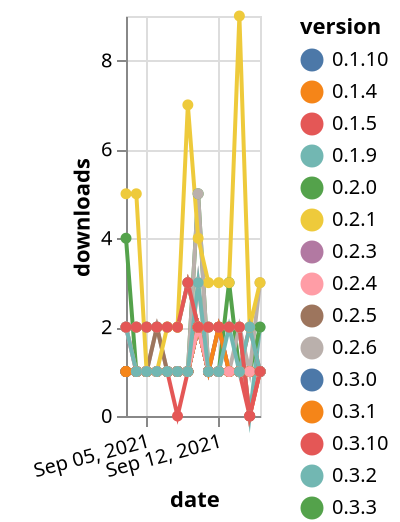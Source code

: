 {"$schema": "https://vega.github.io/schema/vega-lite/v5.json", "description": "A simple bar chart with embedded data.", "data": {"values": [{"date": "2021-09-03", "total": 185, "delta": 1, "version": "0.3.4"}, {"date": "2021-09-04", "total": 186, "delta": 1, "version": "0.3.4"}, {"date": "2021-09-05", "total": 187, "delta": 1, "version": "0.3.4"}, {"date": "2021-09-06", "total": 188, "delta": 1, "version": "0.3.4"}, {"date": "2021-09-07", "total": 189, "delta": 1, "version": "0.3.4"}, {"date": "2021-09-08", "total": 190, "delta": 1, "version": "0.3.4"}, {"date": "2021-09-09", "total": 191, "delta": 1, "version": "0.3.4"}, {"date": "2021-09-10", "total": 193, "delta": 2, "version": "0.3.4"}, {"date": "2021-09-11", "total": 194, "delta": 1, "version": "0.3.4"}, {"date": "2021-09-12", "total": 195, "delta": 1, "version": "0.3.4"}, {"date": "2021-09-13", "total": 196, "delta": 1, "version": "0.3.4"}, {"date": "2021-09-14", "total": 197, "delta": 1, "version": "0.3.4"}, {"date": "2021-09-15", "total": 198, "delta": 1, "version": "0.3.4"}, {"date": "2021-09-16", "total": 199, "delta": 1, "version": "0.3.4"}, {"date": "2021-09-03", "total": 201, "delta": 1, "version": "0.2.0"}, {"date": "2021-09-04", "total": 202, "delta": 1, "version": "0.2.0"}, {"date": "2021-09-05", "total": 203, "delta": 1, "version": "0.2.0"}, {"date": "2021-09-06", "total": 204, "delta": 1, "version": "0.2.0"}, {"date": "2021-09-07", "total": 205, "delta": 1, "version": "0.2.0"}, {"date": "2021-09-08", "total": 206, "delta": 1, "version": "0.2.0"}, {"date": "2021-09-09", "total": 207, "delta": 1, "version": "0.2.0"}, {"date": "2021-09-10", "total": 209, "delta": 2, "version": "0.2.0"}, {"date": "2021-09-11", "total": 210, "delta": 1, "version": "0.2.0"}, {"date": "2021-09-12", "total": 211, "delta": 1, "version": "0.2.0"}, {"date": "2021-09-13", "total": 212, "delta": 1, "version": "0.2.0"}, {"date": "2021-09-14", "total": 213, "delta": 1, "version": "0.2.0"}, {"date": "2021-09-15", "total": 214, "delta": 1, "version": "0.2.0"}, {"date": "2021-09-16", "total": 215, "delta": 1, "version": "0.2.0"}, {"date": "2021-09-03", "total": 142, "delta": 1, "version": "0.4.0"}, {"date": "2021-09-04", "total": 143, "delta": 1, "version": "0.4.0"}, {"date": "2021-09-05", "total": 144, "delta": 1, "version": "0.4.0"}, {"date": "2021-09-06", "total": 145, "delta": 1, "version": "0.4.0"}, {"date": "2021-09-07", "total": 146, "delta": 1, "version": "0.4.0"}, {"date": "2021-09-08", "total": 147, "delta": 1, "version": "0.4.0"}, {"date": "2021-09-09", "total": 148, "delta": 1, "version": "0.4.0"}, {"date": "2021-09-10", "total": 150, "delta": 2, "version": "0.4.0"}, {"date": "2021-09-11", "total": 151, "delta": 1, "version": "0.4.0"}, {"date": "2021-09-12", "total": 153, "delta": 2, "version": "0.4.0"}, {"date": "2021-09-13", "total": 154, "delta": 1, "version": "0.4.0"}, {"date": "2021-09-14", "total": 155, "delta": 1, "version": "0.4.0"}, {"date": "2021-09-15", "total": 156, "delta": 1, "version": "0.4.0"}, {"date": "2021-09-16", "total": 157, "delta": 1, "version": "0.4.0"}, {"date": "2021-09-03", "total": 238, "delta": 2, "version": "0.2.3"}, {"date": "2021-09-04", "total": 239, "delta": 1, "version": "0.2.3"}, {"date": "2021-09-05", "total": 240, "delta": 1, "version": "0.2.3"}, {"date": "2021-09-06", "total": 241, "delta": 1, "version": "0.2.3"}, {"date": "2021-09-07", "total": 242, "delta": 1, "version": "0.2.3"}, {"date": "2021-09-08", "total": 243, "delta": 1, "version": "0.2.3"}, {"date": "2021-09-09", "total": 244, "delta": 1, "version": "0.2.3"}, {"date": "2021-09-10", "total": 246, "delta": 2, "version": "0.2.3"}, {"date": "2021-09-11", "total": 247, "delta": 1, "version": "0.2.3"}, {"date": "2021-09-12", "total": 248, "delta": 1, "version": "0.2.3"}, {"date": "2021-09-13", "total": 249, "delta": 1, "version": "0.2.3"}, {"date": "2021-09-14", "total": 250, "delta": 1, "version": "0.2.3"}, {"date": "2021-09-15", "total": 251, "delta": 1, "version": "0.2.3"}, {"date": "2021-09-16", "total": 252, "delta": 1, "version": "0.2.3"}, {"date": "2021-09-03", "total": 365, "delta": 1, "version": "0.2.4"}, {"date": "2021-09-04", "total": 366, "delta": 1, "version": "0.2.4"}, {"date": "2021-09-05", "total": 367, "delta": 1, "version": "0.2.4"}, {"date": "2021-09-06", "total": 368, "delta": 1, "version": "0.2.4"}, {"date": "2021-09-07", "total": 369, "delta": 1, "version": "0.2.4"}, {"date": "2021-09-08", "total": 370, "delta": 1, "version": "0.2.4"}, {"date": "2021-09-09", "total": 371, "delta": 1, "version": "0.2.4"}, {"date": "2021-09-10", "total": 374, "delta": 3, "version": "0.2.4"}, {"date": "2021-09-11", "total": 375, "delta": 1, "version": "0.2.4"}, {"date": "2021-09-12", "total": 376, "delta": 1, "version": "0.2.4"}, {"date": "2021-09-13", "total": 377, "delta": 1, "version": "0.2.4"}, {"date": "2021-09-14", "total": 378, "delta": 1, "version": "0.2.4"}, {"date": "2021-09-15", "total": 379, "delta": 1, "version": "0.2.4"}, {"date": "2021-09-16", "total": 380, "delta": 1, "version": "0.2.4"}, {"date": "2021-09-03", "total": 203, "delta": 1, "version": "0.2.1"}, {"date": "2021-09-04", "total": 204, "delta": 1, "version": "0.2.1"}, {"date": "2021-09-05", "total": 205, "delta": 1, "version": "0.2.1"}, {"date": "2021-09-06", "total": 206, "delta": 1, "version": "0.2.1"}, {"date": "2021-09-07", "total": 207, "delta": 1, "version": "0.2.1"}, {"date": "2021-09-08", "total": 208, "delta": 1, "version": "0.2.1"}, {"date": "2021-09-09", "total": 209, "delta": 1, "version": "0.2.1"}, {"date": "2021-09-10", "total": 211, "delta": 2, "version": "0.2.1"}, {"date": "2021-09-11", "total": 212, "delta": 1, "version": "0.2.1"}, {"date": "2021-09-12", "total": 213, "delta": 1, "version": "0.2.1"}, {"date": "2021-09-13", "total": 214, "delta": 1, "version": "0.2.1"}, {"date": "2021-09-14", "total": 215, "delta": 1, "version": "0.2.1"}, {"date": "2021-09-15", "total": 216, "delta": 1, "version": "0.2.1"}, {"date": "2021-09-16", "total": 217, "delta": 1, "version": "0.2.1"}, {"date": "2021-09-03", "total": 330, "delta": 4, "version": "0.4.5"}, {"date": "2021-09-04", "total": 331, "delta": 1, "version": "0.4.5"}, {"date": "2021-09-05", "total": 332, "delta": 1, "version": "0.4.5"}, {"date": "2021-09-06", "total": 333, "delta": 1, "version": "0.4.5"}, {"date": "2021-09-07", "total": 334, "delta": 1, "version": "0.4.5"}, {"date": "2021-09-08", "total": 335, "delta": 1, "version": "0.4.5"}, {"date": "2021-09-09", "total": 336, "delta": 1, "version": "0.4.5"}, {"date": "2021-09-10", "total": 341, "delta": 5, "version": "0.4.5"}, {"date": "2021-09-11", "total": 342, "delta": 1, "version": "0.4.5"}, {"date": "2021-09-12", "total": 343, "delta": 1, "version": "0.4.5"}, {"date": "2021-09-13", "total": 346, "delta": 3, "version": "0.4.5"}, {"date": "2021-09-14", "total": 347, "delta": 1, "version": "0.4.5"}, {"date": "2021-09-15", "total": 348, "delta": 1, "version": "0.4.5"}, {"date": "2021-09-16", "total": 349, "delta": 1, "version": "0.4.5"}, {"date": "2021-09-03", "total": 2031, "delta": 2, "version": "0.1.4"}, {"date": "2021-09-04", "total": 2033, "delta": 2, "version": "0.1.4"}, {"date": "2021-09-05", "total": 2035, "delta": 2, "version": "0.1.4"}, {"date": "2021-09-06", "total": 2037, "delta": 2, "version": "0.1.4"}, {"date": "2021-09-07", "total": 2039, "delta": 2, "version": "0.1.4"}, {"date": "2021-09-08", "total": 2041, "delta": 2, "version": "0.1.4"}, {"date": "2021-09-09", "total": 2044, "delta": 3, "version": "0.1.4"}, {"date": "2021-09-10", "total": 2046, "delta": 2, "version": "0.1.4"}, {"date": "2021-09-11", "total": 2048, "delta": 2, "version": "0.1.4"}, {"date": "2021-09-12", "total": 2050, "delta": 2, "version": "0.1.4"}, {"date": "2021-09-13", "total": 2052, "delta": 2, "version": "0.1.4"}, {"date": "2021-09-14", "total": 2054, "delta": 2, "version": "0.1.4"}, {"date": "2021-09-15", "total": 2054, "delta": 0, "version": "0.1.4"}, {"date": "2021-09-16", "total": 2055, "delta": 1, "version": "0.1.4"}, {"date": "2021-09-03", "total": 1790, "delta": 2, "version": "0.1.9"}, {"date": "2021-09-04", "total": 1792, "delta": 2, "version": "0.1.9"}, {"date": "2021-09-05", "total": 1794, "delta": 2, "version": "0.1.9"}, {"date": "2021-09-06", "total": 1796, "delta": 2, "version": "0.1.9"}, {"date": "2021-09-07", "total": 1798, "delta": 2, "version": "0.1.9"}, {"date": "2021-09-08", "total": 1800, "delta": 2, "version": "0.1.9"}, {"date": "2021-09-09", "total": 1803, "delta": 3, "version": "0.1.9"}, {"date": "2021-09-10", "total": 1805, "delta": 2, "version": "0.1.9"}, {"date": "2021-09-11", "total": 1807, "delta": 2, "version": "0.1.9"}, {"date": "2021-09-12", "total": 1809, "delta": 2, "version": "0.1.9"}, {"date": "2021-09-13", "total": 1811, "delta": 2, "version": "0.1.9"}, {"date": "2021-09-14", "total": 1813, "delta": 2, "version": "0.1.9"}, {"date": "2021-09-15", "total": 1813, "delta": 0, "version": "0.1.9"}, {"date": "2021-09-16", "total": 1815, "delta": 2, "version": "0.1.9"}, {"date": "2021-09-03", "total": 191, "delta": 1, "version": "0.3.5"}, {"date": "2021-09-04", "total": 192, "delta": 1, "version": "0.3.5"}, {"date": "2021-09-05", "total": 193, "delta": 1, "version": "0.3.5"}, {"date": "2021-09-06", "total": 194, "delta": 1, "version": "0.3.5"}, {"date": "2021-09-07", "total": 195, "delta": 1, "version": "0.3.5"}, {"date": "2021-09-08", "total": 196, "delta": 1, "version": "0.3.5"}, {"date": "2021-09-09", "total": 197, "delta": 1, "version": "0.3.5"}, {"date": "2021-09-10", "total": 199, "delta": 2, "version": "0.3.5"}, {"date": "2021-09-11", "total": 200, "delta": 1, "version": "0.3.5"}, {"date": "2021-09-12", "total": 201, "delta": 1, "version": "0.3.5"}, {"date": "2021-09-13", "total": 202, "delta": 1, "version": "0.3.5"}, {"date": "2021-09-14", "total": 203, "delta": 1, "version": "0.3.5"}, {"date": "2021-09-15", "total": 204, "delta": 1, "version": "0.3.5"}, {"date": "2021-09-16", "total": 205, "delta": 1, "version": "0.3.5"}, {"date": "2021-09-03", "total": 247, "delta": 1, "version": "0.4.2"}, {"date": "2021-09-04", "total": 248, "delta": 1, "version": "0.4.2"}, {"date": "2021-09-05", "total": 249, "delta": 1, "version": "0.4.2"}, {"date": "2021-09-06", "total": 250, "delta": 1, "version": "0.4.2"}, {"date": "2021-09-07", "total": 251, "delta": 1, "version": "0.4.2"}, {"date": "2021-09-08", "total": 252, "delta": 1, "version": "0.4.2"}, {"date": "2021-09-09", "total": 253, "delta": 1, "version": "0.4.2"}, {"date": "2021-09-10", "total": 255, "delta": 2, "version": "0.4.2"}, {"date": "2021-09-11", "total": 256, "delta": 1, "version": "0.4.2"}, {"date": "2021-09-12", "total": 257, "delta": 1, "version": "0.4.2"}, {"date": "2021-09-13", "total": 258, "delta": 1, "version": "0.4.2"}, {"date": "2021-09-14", "total": 259, "delta": 1, "version": "0.4.2"}, {"date": "2021-09-15", "total": 261, "delta": 2, "version": "0.4.2"}, {"date": "2021-09-16", "total": 262, "delta": 1, "version": "0.4.2"}, {"date": "2021-09-03", "total": 169, "delta": 1, "version": "0.3.3"}, {"date": "2021-09-04", "total": 170, "delta": 1, "version": "0.3.3"}, {"date": "2021-09-05", "total": 171, "delta": 1, "version": "0.3.3"}, {"date": "2021-09-06", "total": 172, "delta": 1, "version": "0.3.3"}, {"date": "2021-09-07", "total": 173, "delta": 1, "version": "0.3.3"}, {"date": "2021-09-08", "total": 174, "delta": 1, "version": "0.3.3"}, {"date": "2021-09-09", "total": 175, "delta": 1, "version": "0.3.3"}, {"date": "2021-09-10", "total": 177, "delta": 2, "version": "0.3.3"}, {"date": "2021-09-11", "total": 178, "delta": 1, "version": "0.3.3"}, {"date": "2021-09-12", "total": 179, "delta": 1, "version": "0.3.3"}, {"date": "2021-09-13", "total": 180, "delta": 1, "version": "0.3.3"}, {"date": "2021-09-14", "total": 181, "delta": 1, "version": "0.3.3"}, {"date": "2021-09-15", "total": 182, "delta": 1, "version": "0.3.3"}, {"date": "2021-09-16", "total": 184, "delta": 2, "version": "0.3.3"}, {"date": "2021-09-03", "total": 209, "delta": 1, "version": "0.2.6"}, {"date": "2021-09-04", "total": 210, "delta": 1, "version": "0.2.6"}, {"date": "2021-09-05", "total": 211, "delta": 1, "version": "0.2.6"}, {"date": "2021-09-06", "total": 212, "delta": 1, "version": "0.2.6"}, {"date": "2021-09-07", "total": 213, "delta": 1, "version": "0.2.6"}, {"date": "2021-09-08", "total": 214, "delta": 1, "version": "0.2.6"}, {"date": "2021-09-09", "total": 215, "delta": 1, "version": "0.2.6"}, {"date": "2021-09-10", "total": 217, "delta": 2, "version": "0.2.6"}, {"date": "2021-09-11", "total": 218, "delta": 1, "version": "0.2.6"}, {"date": "2021-09-12", "total": 219, "delta": 1, "version": "0.2.6"}, {"date": "2021-09-13", "total": 220, "delta": 1, "version": "0.2.6"}, {"date": "2021-09-14", "total": 221, "delta": 1, "version": "0.2.6"}, {"date": "2021-09-15", "total": 222, "delta": 1, "version": "0.2.6"}, {"date": "2021-09-16", "total": 223, "delta": 1, "version": "0.2.6"}, {"date": "2021-09-03", "total": 216, "delta": 1, "version": "0.3.2"}, {"date": "2021-09-04", "total": 217, "delta": 1, "version": "0.3.2"}, {"date": "2021-09-05", "total": 218, "delta": 1, "version": "0.3.2"}, {"date": "2021-09-06", "total": 219, "delta": 1, "version": "0.3.2"}, {"date": "2021-09-07", "total": 220, "delta": 1, "version": "0.3.2"}, {"date": "2021-09-08", "total": 221, "delta": 1, "version": "0.3.2"}, {"date": "2021-09-09", "total": 222, "delta": 1, "version": "0.3.2"}, {"date": "2021-09-10", "total": 224, "delta": 2, "version": "0.3.2"}, {"date": "2021-09-11", "total": 225, "delta": 1, "version": "0.3.2"}, {"date": "2021-09-12", "total": 226, "delta": 1, "version": "0.3.2"}, {"date": "2021-09-13", "total": 227, "delta": 1, "version": "0.3.2"}, {"date": "2021-09-14", "total": 228, "delta": 1, "version": "0.3.2"}, {"date": "2021-09-15", "total": 229, "delta": 1, "version": "0.3.2"}, {"date": "2021-09-16", "total": 230, "delta": 1, "version": "0.3.2"}, {"date": "2021-09-03", "total": 194, "delta": 1, "version": "0.3.0"}, {"date": "2021-09-04", "total": 195, "delta": 1, "version": "0.3.0"}, {"date": "2021-09-05", "total": 196, "delta": 1, "version": "0.3.0"}, {"date": "2021-09-06", "total": 197, "delta": 1, "version": "0.3.0"}, {"date": "2021-09-07", "total": 198, "delta": 1, "version": "0.3.0"}, {"date": "2021-09-08", "total": 199, "delta": 1, "version": "0.3.0"}, {"date": "2021-09-09", "total": 200, "delta": 1, "version": "0.3.0"}, {"date": "2021-09-10", "total": 202, "delta": 2, "version": "0.3.0"}, {"date": "2021-09-11", "total": 203, "delta": 1, "version": "0.3.0"}, {"date": "2021-09-12", "total": 204, "delta": 1, "version": "0.3.0"}, {"date": "2021-09-13", "total": 205, "delta": 1, "version": "0.3.0"}, {"date": "2021-09-14", "total": 206, "delta": 1, "version": "0.3.0"}, {"date": "2021-09-15", "total": 207, "delta": 1, "version": "0.3.0"}, {"date": "2021-09-16", "total": 208, "delta": 1, "version": "0.3.0"}, {"date": "2021-09-03", "total": 165, "delta": 1, "version": "0.3.10"}, {"date": "2021-09-04", "total": 166, "delta": 1, "version": "0.3.10"}, {"date": "2021-09-05", "total": 167, "delta": 1, "version": "0.3.10"}, {"date": "2021-09-06", "total": 168, "delta": 1, "version": "0.3.10"}, {"date": "2021-09-07", "total": 169, "delta": 1, "version": "0.3.10"}, {"date": "2021-09-08", "total": 169, "delta": 0, "version": "0.3.10"}, {"date": "2021-09-09", "total": 170, "delta": 1, "version": "0.3.10"}, {"date": "2021-09-10", "total": 172, "delta": 2, "version": "0.3.10"}, {"date": "2021-09-11", "total": 173, "delta": 1, "version": "0.3.10"}, {"date": "2021-09-12", "total": 175, "delta": 2, "version": "0.3.10"}, {"date": "2021-09-13", "total": 176, "delta": 1, "version": "0.3.10"}, {"date": "2021-09-14", "total": 177, "delta": 1, "version": "0.3.10"}, {"date": "2021-09-15", "total": 177, "delta": 0, "version": "0.3.10"}, {"date": "2021-09-16", "total": 178, "delta": 1, "version": "0.3.10"}, {"date": "2021-09-03", "total": 300, "delta": 1, "version": "0.3.9"}, {"date": "2021-09-04", "total": 301, "delta": 1, "version": "0.3.9"}, {"date": "2021-09-05", "total": 302, "delta": 1, "version": "0.3.9"}, {"date": "2021-09-06", "total": 304, "delta": 2, "version": "0.3.9"}, {"date": "2021-09-07", "total": 305, "delta": 1, "version": "0.3.9"}, {"date": "2021-09-08", "total": 306, "delta": 1, "version": "0.3.9"}, {"date": "2021-09-09", "total": 307, "delta": 1, "version": "0.3.9"}, {"date": "2021-09-10", "total": 312, "delta": 5, "version": "0.3.9"}, {"date": "2021-09-11", "total": 313, "delta": 1, "version": "0.3.9"}, {"date": "2021-09-12", "total": 314, "delta": 1, "version": "0.3.9"}, {"date": "2021-09-13", "total": 315, "delta": 1, "version": "0.3.9"}, {"date": "2021-09-14", "total": 317, "delta": 2, "version": "0.3.9"}, {"date": "2021-09-15", "total": 318, "delta": 1, "version": "0.3.9"}, {"date": "2021-09-16", "total": 321, "delta": 3, "version": "0.3.9"}, {"date": "2021-09-03", "total": 174, "delta": 1, "version": "0.3.8"}, {"date": "2021-09-04", "total": 175, "delta": 1, "version": "0.3.8"}, {"date": "2021-09-05", "total": 176, "delta": 1, "version": "0.3.8"}, {"date": "2021-09-06", "total": 178, "delta": 2, "version": "0.3.8"}, {"date": "2021-09-07", "total": 179, "delta": 1, "version": "0.3.8"}, {"date": "2021-09-08", "total": 180, "delta": 1, "version": "0.3.8"}, {"date": "2021-09-09", "total": 181, "delta": 1, "version": "0.3.8"}, {"date": "2021-09-10", "total": 183, "delta": 2, "version": "0.3.8"}, {"date": "2021-09-11", "total": 184, "delta": 1, "version": "0.3.8"}, {"date": "2021-09-12", "total": 185, "delta": 1, "version": "0.3.8"}, {"date": "2021-09-13", "total": 186, "delta": 1, "version": "0.3.8"}, {"date": "2021-09-14", "total": 187, "delta": 1, "version": "0.3.8"}, {"date": "2021-09-15", "total": 188, "delta": 1, "version": "0.3.8"}, {"date": "2021-09-16", "total": 189, "delta": 1, "version": "0.3.8"}, {"date": "2021-09-03", "total": 195, "delta": 1, "version": "0.1.10"}, {"date": "2021-09-04", "total": 196, "delta": 1, "version": "0.1.10"}, {"date": "2021-09-05", "total": 197, "delta": 1, "version": "0.1.10"}, {"date": "2021-09-06", "total": 198, "delta": 1, "version": "0.1.10"}, {"date": "2021-09-07", "total": 199, "delta": 1, "version": "0.1.10"}, {"date": "2021-09-08", "total": 200, "delta": 1, "version": "0.1.10"}, {"date": "2021-09-09", "total": 201, "delta": 1, "version": "0.1.10"}, {"date": "2021-09-10", "total": 203, "delta": 2, "version": "0.1.10"}, {"date": "2021-09-11", "total": 204, "delta": 1, "version": "0.1.10"}, {"date": "2021-09-12", "total": 205, "delta": 1, "version": "0.1.10"}, {"date": "2021-09-13", "total": 206, "delta": 1, "version": "0.1.10"}, {"date": "2021-09-14", "total": 207, "delta": 1, "version": "0.1.10"}, {"date": "2021-09-15", "total": 208, "delta": 1, "version": "0.1.10"}, {"date": "2021-09-16", "total": 209, "delta": 1, "version": "0.1.10"}, {"date": "2021-09-03", "total": 206, "delta": 1, "version": "0.2.5"}, {"date": "2021-09-04", "total": 207, "delta": 1, "version": "0.2.5"}, {"date": "2021-09-05", "total": 208, "delta": 1, "version": "0.2.5"}, {"date": "2021-09-06", "total": 209, "delta": 1, "version": "0.2.5"}, {"date": "2021-09-07", "total": 210, "delta": 1, "version": "0.2.5"}, {"date": "2021-09-08", "total": 211, "delta": 1, "version": "0.2.5"}, {"date": "2021-09-09", "total": 212, "delta": 1, "version": "0.2.5"}, {"date": "2021-09-10", "total": 214, "delta": 2, "version": "0.2.5"}, {"date": "2021-09-11", "total": 215, "delta": 1, "version": "0.2.5"}, {"date": "2021-09-12", "total": 216, "delta": 1, "version": "0.2.5"}, {"date": "2021-09-13", "total": 217, "delta": 1, "version": "0.2.5"}, {"date": "2021-09-14", "total": 218, "delta": 1, "version": "0.2.5"}, {"date": "2021-09-15", "total": 219, "delta": 1, "version": "0.2.5"}, {"date": "2021-09-16", "total": 220, "delta": 1, "version": "0.2.5"}, {"date": "2021-09-03", "total": 158, "delta": 1, "version": "0.4.1"}, {"date": "2021-09-04", "total": 159, "delta": 1, "version": "0.4.1"}, {"date": "2021-09-05", "total": 160, "delta": 1, "version": "0.4.1"}, {"date": "2021-09-06", "total": 161, "delta": 1, "version": "0.4.1"}, {"date": "2021-09-07", "total": 162, "delta": 1, "version": "0.4.1"}, {"date": "2021-09-08", "total": 163, "delta": 1, "version": "0.4.1"}, {"date": "2021-09-09", "total": 164, "delta": 1, "version": "0.4.1"}, {"date": "2021-09-10", "total": 166, "delta": 2, "version": "0.4.1"}, {"date": "2021-09-11", "total": 167, "delta": 1, "version": "0.4.1"}, {"date": "2021-09-12", "total": 169, "delta": 2, "version": "0.4.1"}, {"date": "2021-09-13", "total": 170, "delta": 1, "version": "0.4.1"}, {"date": "2021-09-14", "total": 171, "delta": 1, "version": "0.4.1"}, {"date": "2021-09-15", "total": 172, "delta": 1, "version": "0.4.1"}, {"date": "2021-09-16", "total": 173, "delta": 1, "version": "0.4.1"}, {"date": "2021-09-03", "total": 28, "delta": 5, "version": "0.5.0"}, {"date": "2021-09-04", "total": 33, "delta": 5, "version": "0.5.0"}, {"date": "2021-09-05", "total": 34, "delta": 1, "version": "0.5.0"}, {"date": "2021-09-06", "total": 35, "delta": 1, "version": "0.5.0"}, {"date": "2021-09-07", "total": 37, "delta": 2, "version": "0.5.0"}, {"date": "2021-09-08", "total": 39, "delta": 2, "version": "0.5.0"}, {"date": "2021-09-09", "total": 46, "delta": 7, "version": "0.5.0"}, {"date": "2021-09-10", "total": 50, "delta": 4, "version": "0.5.0"}, {"date": "2021-09-11", "total": 53, "delta": 3, "version": "0.5.0"}, {"date": "2021-09-12", "total": 56, "delta": 3, "version": "0.5.0"}, {"date": "2021-09-13", "total": 59, "delta": 3, "version": "0.5.0"}, {"date": "2021-09-14", "total": 68, "delta": 9, "version": "0.5.0"}, {"date": "2021-09-15", "total": 70, "delta": 2, "version": "0.5.0"}, {"date": "2021-09-16", "total": 73, "delta": 3, "version": "0.5.0"}, {"date": "2021-09-03", "total": 204, "delta": 1, "version": "0.3.1"}, {"date": "2021-09-04", "total": 205, "delta": 1, "version": "0.3.1"}, {"date": "2021-09-05", "total": 206, "delta": 1, "version": "0.3.1"}, {"date": "2021-09-06", "total": 207, "delta": 1, "version": "0.3.1"}, {"date": "2021-09-07", "total": 208, "delta": 1, "version": "0.3.1"}, {"date": "2021-09-08", "total": 209, "delta": 1, "version": "0.3.1"}, {"date": "2021-09-09", "total": 210, "delta": 1, "version": "0.3.1"}, {"date": "2021-09-10", "total": 212, "delta": 2, "version": "0.3.1"}, {"date": "2021-09-11", "total": 213, "delta": 1, "version": "0.3.1"}, {"date": "2021-09-12", "total": 214, "delta": 1, "version": "0.3.1"}, {"date": "2021-09-13", "total": 215, "delta": 1, "version": "0.3.1"}, {"date": "2021-09-14", "total": 216, "delta": 1, "version": "0.3.1"}, {"date": "2021-09-15", "total": 217, "delta": 1, "version": "0.3.1"}, {"date": "2021-09-16", "total": 218, "delta": 1, "version": "0.3.1"}, {"date": "2021-09-03", "total": 183, "delta": 2, "version": "0.3.7"}, {"date": "2021-09-04", "total": 184, "delta": 1, "version": "0.3.7"}, {"date": "2021-09-05", "total": 185, "delta": 1, "version": "0.3.7"}, {"date": "2021-09-06", "total": 186, "delta": 1, "version": "0.3.7"}, {"date": "2021-09-07", "total": 187, "delta": 1, "version": "0.3.7"}, {"date": "2021-09-08", "total": 188, "delta": 1, "version": "0.3.7"}, {"date": "2021-09-09", "total": 189, "delta": 1, "version": "0.3.7"}, {"date": "2021-09-10", "total": 191, "delta": 2, "version": "0.3.7"}, {"date": "2021-09-11", "total": 192, "delta": 1, "version": "0.3.7"}, {"date": "2021-09-12", "total": 193, "delta": 1, "version": "0.3.7"}, {"date": "2021-09-13", "total": 194, "delta": 1, "version": "0.3.7"}, {"date": "2021-09-14", "total": 195, "delta": 1, "version": "0.3.7"}, {"date": "2021-09-15", "total": 196, "delta": 1, "version": "0.3.7"}, {"date": "2021-09-16", "total": 197, "delta": 1, "version": "0.3.7"}, {"date": "2021-09-03", "total": 240, "delta": 2, "version": "0.4.3"}, {"date": "2021-09-04", "total": 241, "delta": 1, "version": "0.4.3"}, {"date": "2021-09-05", "total": 242, "delta": 1, "version": "0.4.3"}, {"date": "2021-09-06", "total": 243, "delta": 1, "version": "0.4.3"}, {"date": "2021-09-07", "total": 244, "delta": 1, "version": "0.4.3"}, {"date": "2021-09-08", "total": 245, "delta": 1, "version": "0.4.3"}, {"date": "2021-09-09", "total": 246, "delta": 1, "version": "0.4.3"}, {"date": "2021-09-10", "total": 249, "delta": 3, "version": "0.4.3"}, {"date": "2021-09-11", "total": 250, "delta": 1, "version": "0.4.3"}, {"date": "2021-09-12", "total": 251, "delta": 1, "version": "0.4.3"}, {"date": "2021-09-13", "total": 253, "delta": 2, "version": "0.4.3"}, {"date": "2021-09-14", "total": 254, "delta": 1, "version": "0.4.3"}, {"date": "2021-09-15", "total": 256, "delta": 2, "version": "0.4.3"}, {"date": "2021-09-16", "total": 257, "delta": 1, "version": "0.4.3"}, {"date": "2021-09-03", "total": 1984, "delta": 2, "version": "0.1.5"}, {"date": "2021-09-04", "total": 1986, "delta": 2, "version": "0.1.5"}, {"date": "2021-09-05", "total": 1988, "delta": 2, "version": "0.1.5"}, {"date": "2021-09-06", "total": 1990, "delta": 2, "version": "0.1.5"}, {"date": "2021-09-07", "total": 1992, "delta": 2, "version": "0.1.5"}, {"date": "2021-09-08", "total": 1994, "delta": 2, "version": "0.1.5"}, {"date": "2021-09-09", "total": 1997, "delta": 3, "version": "0.1.5"}, {"date": "2021-09-10", "total": 1999, "delta": 2, "version": "0.1.5"}, {"date": "2021-09-11", "total": 2001, "delta": 2, "version": "0.1.5"}, {"date": "2021-09-12", "total": 2003, "delta": 2, "version": "0.1.5"}, {"date": "2021-09-13", "total": 2005, "delta": 2, "version": "0.1.5"}, {"date": "2021-09-14", "total": 2007, "delta": 2, "version": "0.1.5"}, {"date": "2021-09-15", "total": 2007, "delta": 0, "version": "0.1.5"}, {"date": "2021-09-16", "total": 2008, "delta": 1, "version": "0.1.5"}]}, "width": "container", "mark": {"type": "line", "point": {"filled": true}}, "encoding": {"x": {"field": "date", "type": "temporal", "timeUnit": "yearmonthdate", "title": "date", "axis": {"labelAngle": -15}}, "y": {"field": "delta", "type": "quantitative", "title": "downloads"}, "color": {"field": "version", "type": "nominal"}, "tooltip": {"field": "delta"}}}